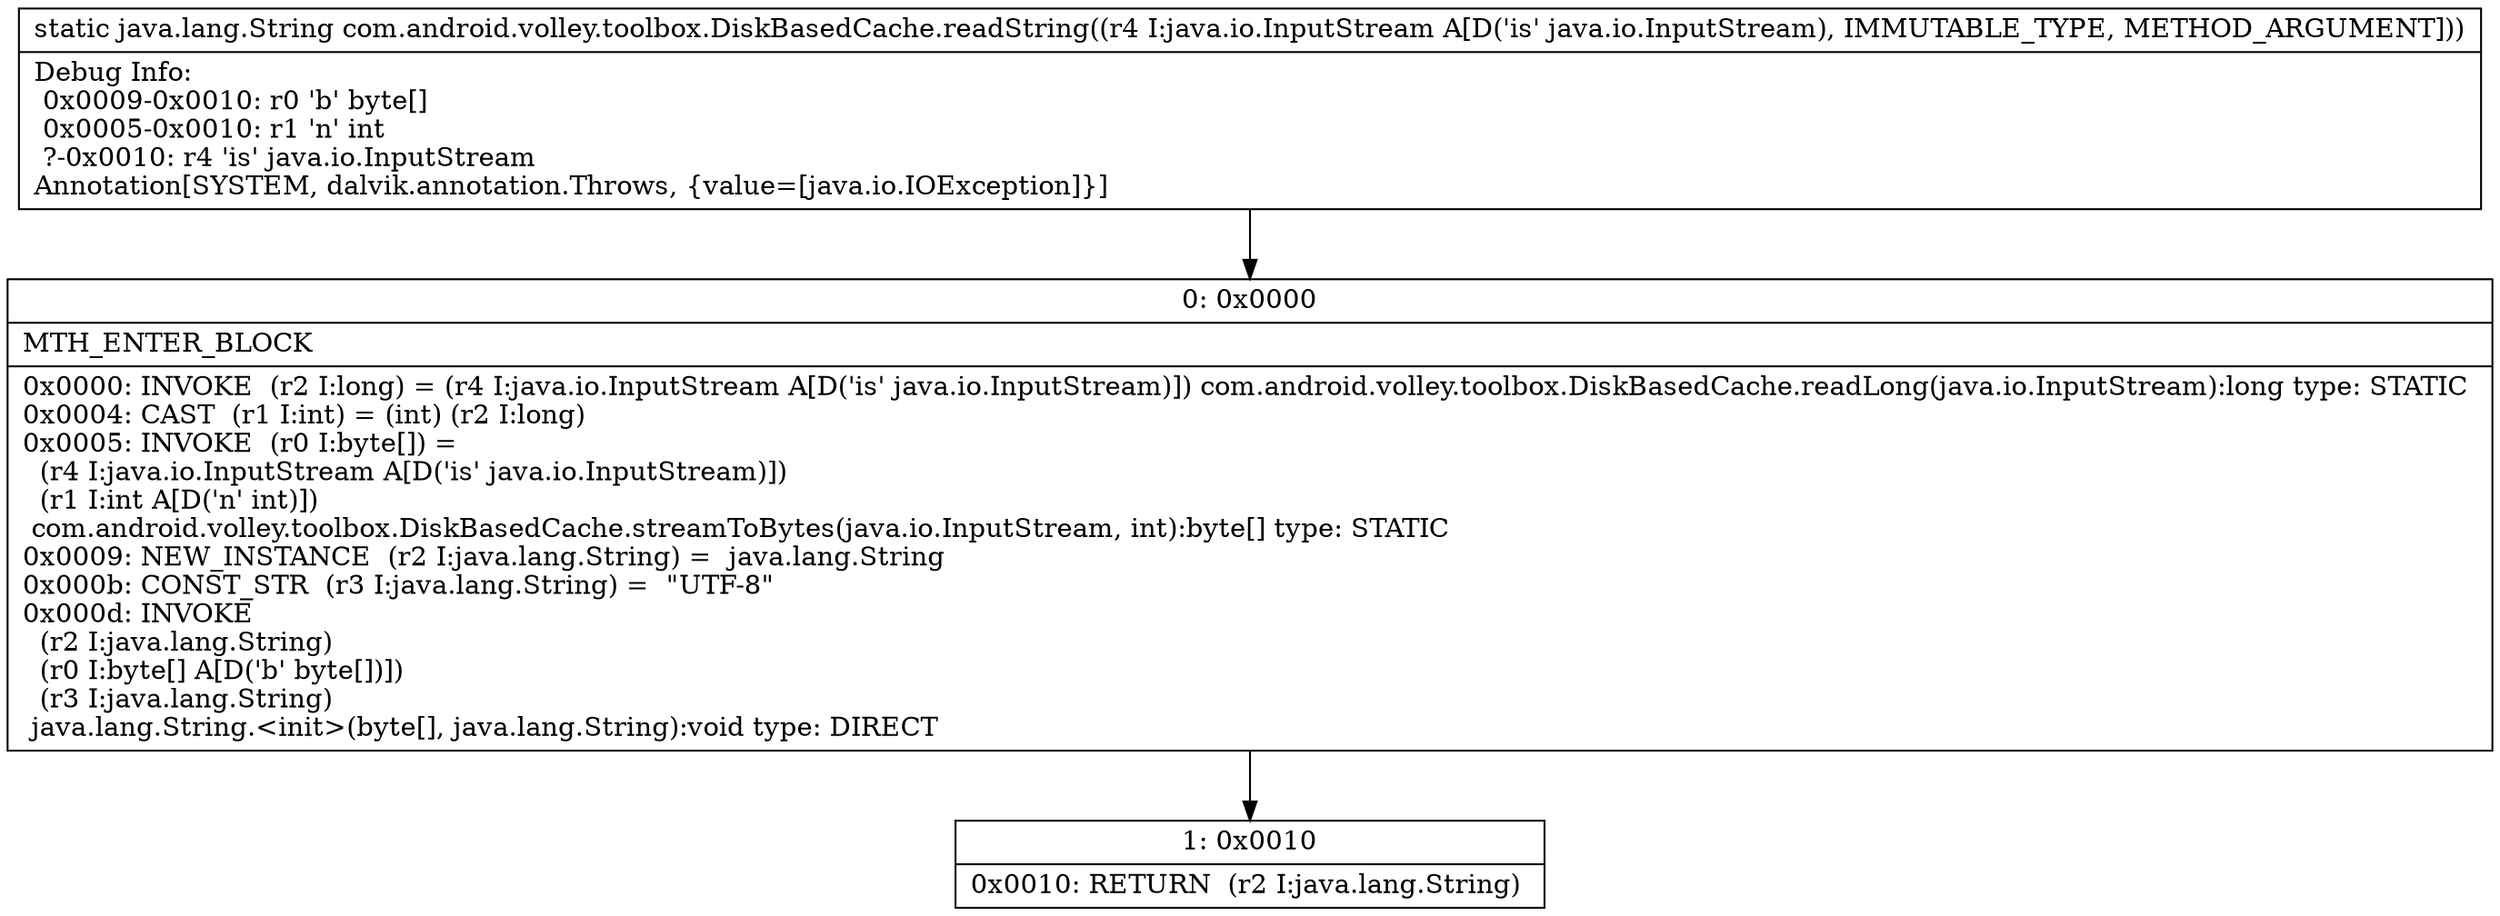 digraph "CFG forcom.android.volley.toolbox.DiskBasedCache.readString(Ljava\/io\/InputStream;)Ljava\/lang\/String;" {
Node_0 [shape=record,label="{0\:\ 0x0000|MTH_ENTER_BLOCK\l|0x0000: INVOKE  (r2 I:long) = (r4 I:java.io.InputStream A[D('is' java.io.InputStream)]) com.android.volley.toolbox.DiskBasedCache.readLong(java.io.InputStream):long type: STATIC \l0x0004: CAST  (r1 I:int) = (int) (r2 I:long) \l0x0005: INVOKE  (r0 I:byte[]) = \l  (r4 I:java.io.InputStream A[D('is' java.io.InputStream)])\l  (r1 I:int A[D('n' int)])\l com.android.volley.toolbox.DiskBasedCache.streamToBytes(java.io.InputStream, int):byte[] type: STATIC \l0x0009: NEW_INSTANCE  (r2 I:java.lang.String) =  java.lang.String \l0x000b: CONST_STR  (r3 I:java.lang.String) =  \"UTF\-8\" \l0x000d: INVOKE  \l  (r2 I:java.lang.String)\l  (r0 I:byte[] A[D('b' byte[])])\l  (r3 I:java.lang.String)\l java.lang.String.\<init\>(byte[], java.lang.String):void type: DIRECT \l}"];
Node_1 [shape=record,label="{1\:\ 0x0010|0x0010: RETURN  (r2 I:java.lang.String) \l}"];
MethodNode[shape=record,label="{static java.lang.String com.android.volley.toolbox.DiskBasedCache.readString((r4 I:java.io.InputStream A[D('is' java.io.InputStream), IMMUTABLE_TYPE, METHOD_ARGUMENT]))  | Debug Info:\l  0x0009\-0x0010: r0 'b' byte[]\l  0x0005\-0x0010: r1 'n' int\l  ?\-0x0010: r4 'is' java.io.InputStream\lAnnotation[SYSTEM, dalvik.annotation.Throws, \{value=[java.io.IOException]\}]\l}"];
MethodNode -> Node_0;
Node_0 -> Node_1;
}

